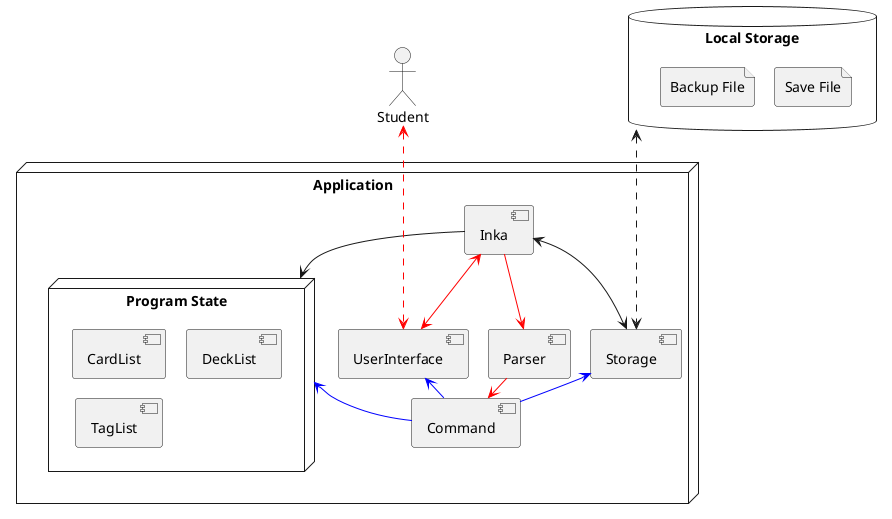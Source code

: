 @startuml Architecture
top to bottom direction

skinparam nodesep 20
skinparam ranksep 20

node "Application" {
    [Inka]
    [UserInterface]
    [Parser]
    [Command]
    [Storage]

    node "Program State" as state {
        [CardList]
        [DeckList]
        [TagList]
    }
}

actor Student

database "Local Storage" as localStorage {
    file "Save File"
    file "Backup File"
}

Inka -[#red]-> Parser
Inka <-[#red]-> UserInterface
Inka <--> Storage
Inka --> state

UserInterface-[hidden]r-Storage
Storage-[hidden]r-Parser

UserInterface <-[#red]u.-> Student
Storage <-u.-> localStorage

Parser -[#red]-> Command
UserInterface <-[#blue]- Command
Storage <-[#blue]- Command
state <-[#blue]- Command

@enduml